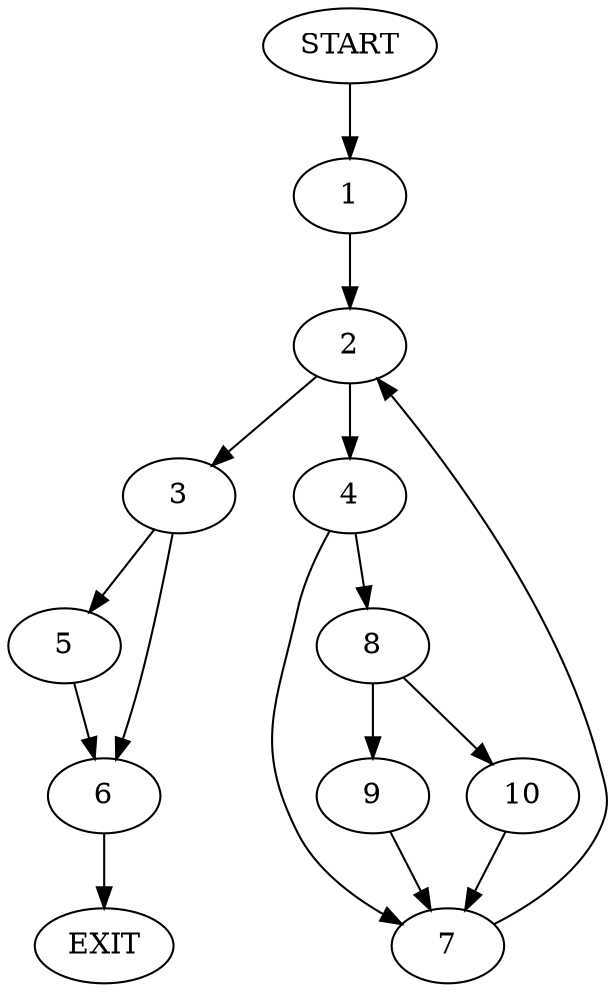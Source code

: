 digraph {
0 [label="START"]
11 [label="EXIT"]
0 -> 1
1 -> 2
2 -> 3
2 -> 4
3 -> 5
3 -> 6
4 -> 7
4 -> 8
7 -> 2
8 -> 9
8 -> 10
10 -> 7
9 -> 7
6 -> 11
5 -> 6
}
